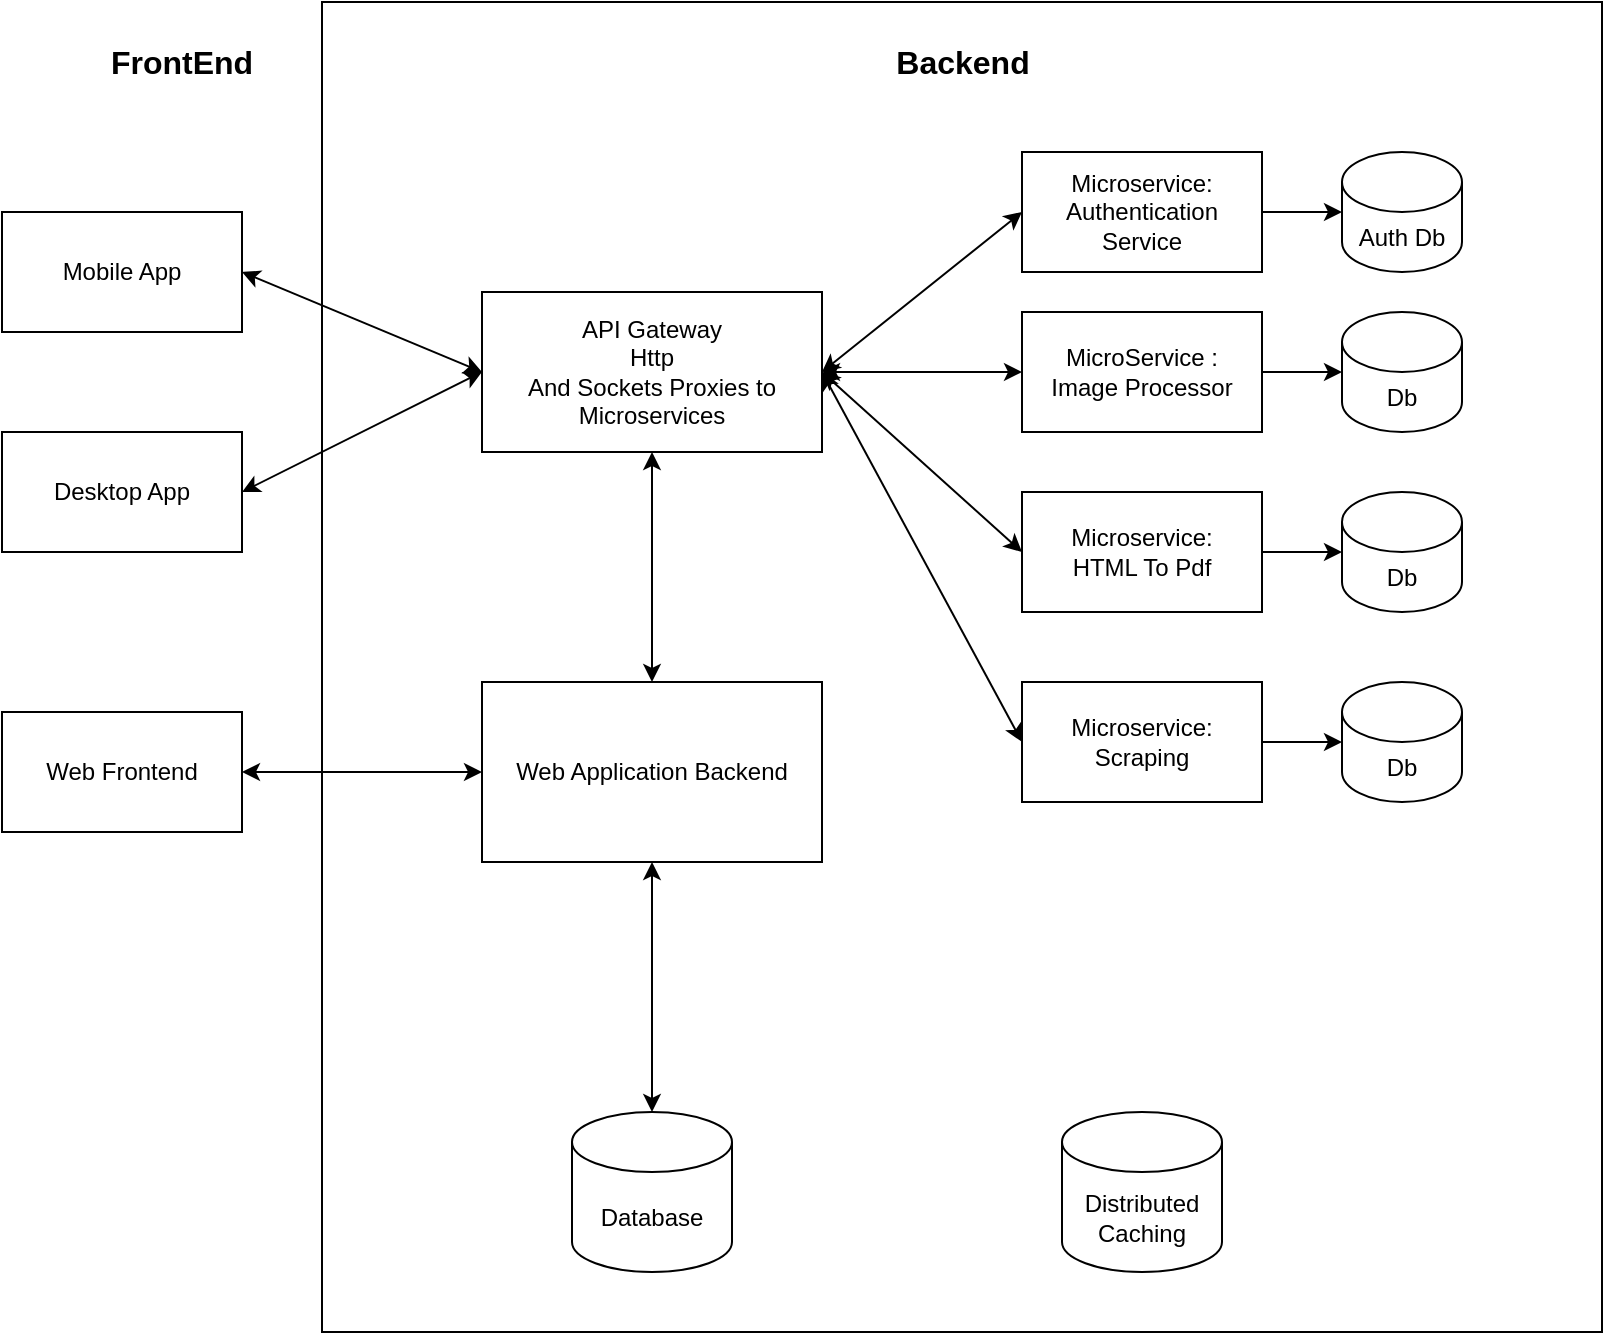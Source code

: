 <mxfile version="14.5.1" type="device" pages="6"><diagram id="NdJRaj0zo4JWZ4pvDmm0" name="Microservices Architecture"><mxGraphModel dx="1086" dy="966" grid="1" gridSize="10" guides="1" tooltips="1" connect="1" arrows="1" fold="1" page="1" pageScale="1" pageWidth="850" pageHeight="1100" math="0" shadow="0"><root><mxCell id="0"/><mxCell id="1" parent="0"/><mxCell id="yujfiNyRkeDhSNyHfZit-5" value="" style="rounded=0;whiteSpace=wrap;html=1;fillColor=none;" parent="1" vertex="1"><mxGeometry x="180" y="35" width="640" height="665" as="geometry"/></mxCell><mxCell id="yujfiNyRkeDhSNyHfZit-1" value="API Gateway&lt;br&gt;Http&lt;br&gt;And Sockets Proxies to Microservices" style="rounded=0;whiteSpace=wrap;html=1;fillColor=none;" parent="1" vertex="1"><mxGeometry x="260" y="180" width="170" height="80" as="geometry"/></mxCell><mxCell id="yujfiNyRkeDhSNyHfZit-2" value="MicroService : &lt;br&gt;Image Processor" style="rounded=0;whiteSpace=wrap;html=1;fillColor=none;" parent="1" vertex="1"><mxGeometry x="530" y="190" width="120" height="60" as="geometry"/></mxCell><mxCell id="yujfiNyRkeDhSNyHfZit-3" value="Microservice:&lt;br&gt;HTML To Pdf" style="rounded=0;whiteSpace=wrap;html=1;fillColor=none;" parent="1" vertex="1"><mxGeometry x="530" y="280" width="120" height="60" as="geometry"/></mxCell><mxCell id="yujfiNyRkeDhSNyHfZit-4" value="Microservice:&lt;br&gt;Scraping" style="rounded=0;whiteSpace=wrap;html=1;fillColor=none;" parent="1" vertex="1"><mxGeometry x="530" y="375" width="120" height="60" as="geometry"/></mxCell><mxCell id="yujfiNyRkeDhSNyHfZit-6" value="" style="endArrow=classic;startArrow=classic;html=1;entryX=0;entryY=0.5;entryDx=0;entryDy=0;exitX=1;exitY=0.5;exitDx=0;exitDy=0;" parent="1" source="yujfiNyRkeDhSNyHfZit-7" target="yujfiNyRkeDhSNyHfZit-1" edge="1"><mxGeometry width="50" height="50" relative="1" as="geometry"><mxPoint x="150" y="440" as="sourcePoint"/><mxPoint x="300" y="540" as="targetPoint"/></mxGeometry></mxCell><mxCell id="yujfiNyRkeDhSNyHfZit-7" value="Mobile App" style="rounded=0;whiteSpace=wrap;html=1;fillColor=none;" parent="1" vertex="1"><mxGeometry x="20" y="140" width="120" height="60" as="geometry"/></mxCell><mxCell id="yujfiNyRkeDhSNyHfZit-8" value="Web Frontend" style="rounded=0;whiteSpace=wrap;html=1;fillColor=none;" parent="1" vertex="1"><mxGeometry x="20" y="390" width="120" height="60" as="geometry"/></mxCell><mxCell id="yujfiNyRkeDhSNyHfZit-9" value="Desktop App" style="rounded=0;whiteSpace=wrap;html=1;fillColor=none;" parent="1" vertex="1"><mxGeometry x="20" y="250" width="120" height="60" as="geometry"/></mxCell><mxCell id="yujfiNyRkeDhSNyHfZit-11" value="" style="endArrow=classic;startArrow=classic;html=1;entryX=0;entryY=0.5;entryDx=0;entryDy=0;exitX=1;exitY=0.5;exitDx=0;exitDy=0;" parent="1" source="yujfiNyRkeDhSNyHfZit-9" target="yujfiNyRkeDhSNyHfZit-1" edge="1"><mxGeometry width="50" height="50" relative="1" as="geometry"><mxPoint x="210" y="440" as="sourcePoint"/><mxPoint x="430" y="400" as="targetPoint"/></mxGeometry></mxCell><mxCell id="yujfiNyRkeDhSNyHfZit-12" value="" style="endArrow=classic;startArrow=classic;html=1;entryX=0;entryY=0.5;entryDx=0;entryDy=0;exitX=1;exitY=0.5;exitDx=0;exitDy=0;" parent="1" source="yujfiNyRkeDhSNyHfZit-1" target="yujfiNyRkeDhSNyHfZit-2" edge="1"><mxGeometry width="50" height="50" relative="1" as="geometry"><mxPoint x="350" y="280" as="sourcePoint"/><mxPoint x="560" y="190" as="targetPoint"/></mxGeometry></mxCell><mxCell id="yujfiNyRkeDhSNyHfZit-13" value="" style="endArrow=classic;startArrow=classic;html=1;entryX=0;entryY=0.5;entryDx=0;entryDy=0;exitX=1;exitY=0.5;exitDx=0;exitDy=0;" parent="1" source="yujfiNyRkeDhSNyHfZit-1" target="yujfiNyRkeDhSNyHfZit-3" edge="1"><mxGeometry width="50" height="50" relative="1" as="geometry"><mxPoint x="482.5" y="450" as="sourcePoint"/><mxPoint x="567.5" y="360" as="targetPoint"/></mxGeometry></mxCell><mxCell id="yujfiNyRkeDhSNyHfZit-14" value="" style="endArrow=classic;startArrow=classic;html=1;entryX=0;entryY=0.5;entryDx=0;entryDy=0;exitX=1;exitY=0.5;exitDx=0;exitDy=0;" parent="1" source="yujfiNyRkeDhSNyHfZit-1" target="yujfiNyRkeDhSNyHfZit-4" edge="1"><mxGeometry width="50" height="50" relative="1" as="geometry"><mxPoint x="482.5" y="420" as="sourcePoint"/><mxPoint x="567.5" y="420" as="targetPoint"/></mxGeometry></mxCell><mxCell id="yujfiNyRkeDhSNyHfZit-15" value="Web Application Backend" style="rounded=0;whiteSpace=wrap;html=1;fillColor=none;" parent="1" vertex="1"><mxGeometry x="260" y="375" width="170" height="90" as="geometry"/></mxCell><mxCell id="yujfiNyRkeDhSNyHfZit-16" value="" style="endArrow=classic;startArrow=classic;html=1;entryX=0;entryY=0.5;entryDx=0;entryDy=0;exitX=1;exitY=0.5;exitDx=0;exitDy=0;" parent="1" source="yujfiNyRkeDhSNyHfZit-8" target="yujfiNyRkeDhSNyHfZit-15" edge="1"><mxGeometry width="50" height="50" relative="1" as="geometry"><mxPoint x="180" y="350" as="sourcePoint"/><mxPoint x="390" y="350" as="targetPoint"/></mxGeometry></mxCell><mxCell id="yujfiNyRkeDhSNyHfZit-17" value="" style="endArrow=classic;startArrow=classic;html=1;entryX=0.5;entryY=0;entryDx=0;entryDy=0;exitX=0.5;exitY=1;exitDx=0;exitDy=0;" parent="1" source="yujfiNyRkeDhSNyHfZit-1" target="yujfiNyRkeDhSNyHfZit-15" edge="1"><mxGeometry width="50" height="50" relative="1" as="geometry"><mxPoint x="375" y="580" as="sourcePoint"/><mxPoint x="585" y="630" as="targetPoint"/></mxGeometry></mxCell><mxCell id="yujfiNyRkeDhSNyHfZit-18" value="Microservice:&lt;br&gt;Authentication Service" style="rounded=0;whiteSpace=wrap;html=1;fillColor=none;" parent="1" vertex="1"><mxGeometry x="530" y="110" width="120" height="60" as="geometry"/></mxCell><mxCell id="yujfiNyRkeDhSNyHfZit-21" value="Distributed Caching" style="shape=cylinder3;whiteSpace=wrap;html=1;boundedLbl=1;backgroundOutline=1;size=15;fillColor=none;" parent="1" vertex="1"><mxGeometry x="550" y="590" width="80" height="80" as="geometry"/></mxCell><mxCell id="yujfiNyRkeDhSNyHfZit-22" value="Database" style="shape=cylinder3;whiteSpace=wrap;html=1;boundedLbl=1;backgroundOutline=1;size=15;fillColor=none;" parent="1" vertex="1"><mxGeometry x="305" y="590" width="80" height="80" as="geometry"/></mxCell><mxCell id="yujfiNyRkeDhSNyHfZit-25" value="" style="endArrow=classic;startArrow=classic;html=1;entryX=0.5;entryY=1;entryDx=0;entryDy=0;exitX=0.5;exitY=0;exitDx=0;exitDy=0;exitPerimeter=0;" parent="1" source="yujfiNyRkeDhSNyHfZit-22" target="yujfiNyRkeDhSNyHfZit-15" edge="1"><mxGeometry width="50" height="50" relative="1" as="geometry"><mxPoint x="490" y="610" as="sourcePoint"/><mxPoint x="415" y="530" as="targetPoint"/></mxGeometry></mxCell><mxCell id="yujfiNyRkeDhSNyHfZit-27" value="Backend" style="text;html=1;strokeColor=none;fillColor=none;align=center;verticalAlign=middle;whiteSpace=wrap;rounded=0;fontSize=16;fontStyle=1" parent="1" vertex="1"><mxGeometry x="347.5" y="55" width="305" height="20" as="geometry"/></mxCell><mxCell id="k4OiLL0vh5p1WX_7XWWM-5" value="FrontEnd" style="text;html=1;strokeColor=none;fillColor=none;align=center;verticalAlign=middle;whiteSpace=wrap;rounded=0;fontSize=16;fontStyle=1" parent="1" vertex="1"><mxGeometry x="30" y="35" width="160" height="60" as="geometry"/></mxCell><mxCell id="sXvmTB1myU66CKeqNRKV-1" value="" style="endArrow=classic;startArrow=classic;html=1;entryX=0;entryY=0.5;entryDx=0;entryDy=0;exitX=1;exitY=0.5;exitDx=0;exitDy=0;" parent="1" source="yujfiNyRkeDhSNyHfZit-1" target="yujfiNyRkeDhSNyHfZit-18" edge="1"><mxGeometry width="50" height="50" relative="1" as="geometry"><mxPoint x="440" y="290" as="sourcePoint"/><mxPoint x="540" y="230" as="targetPoint"/></mxGeometry></mxCell><mxCell id="sXvmTB1myU66CKeqNRKV-2" value="Auth Db" style="shape=cylinder3;whiteSpace=wrap;html=1;boundedLbl=1;backgroundOutline=1;size=15;fillColor=none;" parent="1" vertex="1"><mxGeometry x="690" y="110" width="60" height="60" as="geometry"/></mxCell><mxCell id="sXvmTB1myU66CKeqNRKV-4" value="Db" style="shape=cylinder3;whiteSpace=wrap;html=1;boundedLbl=1;backgroundOutline=1;size=15;fillColor=none;" parent="1" vertex="1"><mxGeometry x="690" y="190" width="60" height="60" as="geometry"/></mxCell><mxCell id="sXvmTB1myU66CKeqNRKV-5" value="Db" style="shape=cylinder3;whiteSpace=wrap;html=1;boundedLbl=1;backgroundOutline=1;size=15;fillColor=none;" parent="1" vertex="1"><mxGeometry x="690" y="280" width="60" height="60" as="geometry"/></mxCell><mxCell id="sXvmTB1myU66CKeqNRKV-6" value="Db" style="shape=cylinder3;whiteSpace=wrap;html=1;boundedLbl=1;backgroundOutline=1;size=15;fillColor=none;" parent="1" vertex="1"><mxGeometry x="690" y="375" width="60" height="60" as="geometry"/></mxCell><mxCell id="sXvmTB1myU66CKeqNRKV-7" value="" style="endArrow=classic;html=1;exitX=1;exitY=0.5;exitDx=0;exitDy=0;entryX=0;entryY=0.5;entryDx=0;entryDy=0;entryPerimeter=0;" parent="1" source="yujfiNyRkeDhSNyHfZit-4" target="sXvmTB1myU66CKeqNRKV-6" edge="1"><mxGeometry width="50" height="50" relative="1" as="geometry"><mxPoint x="690" y="530" as="sourcePoint"/><mxPoint x="740" y="480" as="targetPoint"/></mxGeometry></mxCell><mxCell id="sXvmTB1myU66CKeqNRKV-8" value="" style="endArrow=classic;html=1;exitX=1;exitY=0.5;exitDx=0;exitDy=0;entryX=0;entryY=0.5;entryDx=0;entryDy=0;entryPerimeter=0;" parent="1" source="yujfiNyRkeDhSNyHfZit-3" target="sXvmTB1myU66CKeqNRKV-5" edge="1"><mxGeometry width="50" height="50" relative="1" as="geometry"><mxPoint x="660" y="310" as="sourcePoint"/><mxPoint x="700" y="310" as="targetPoint"/></mxGeometry></mxCell><mxCell id="sXvmTB1myU66CKeqNRKV-10" value="" style="endArrow=classic;html=1;exitX=1;exitY=0.5;exitDx=0;exitDy=0;entryX=0;entryY=0.5;entryDx=0;entryDy=0;entryPerimeter=0;" parent="1" source="yujfiNyRkeDhSNyHfZit-2" target="sXvmTB1myU66CKeqNRKV-4" edge="1"><mxGeometry width="50" height="50" relative="1" as="geometry"><mxPoint x="660" y="320" as="sourcePoint"/><mxPoint x="700" y="320" as="targetPoint"/></mxGeometry></mxCell><mxCell id="sXvmTB1myU66CKeqNRKV-11" value="" style="endArrow=classic;html=1;exitX=1;exitY=0.5;exitDx=0;exitDy=0;entryX=0;entryY=0.5;entryDx=0;entryDy=0;entryPerimeter=0;" parent="1" source="yujfiNyRkeDhSNyHfZit-18" target="sXvmTB1myU66CKeqNRKV-2" edge="1"><mxGeometry width="50" height="50" relative="1" as="geometry"><mxPoint x="660" y="230" as="sourcePoint"/><mxPoint x="700" y="230" as="targetPoint"/></mxGeometry></mxCell></root></mxGraphModel></diagram><diagram name="Multiple Microservice Gateways" id="t-0S1TJXAZcyl1u8woo8"><mxGraphModel dx="1086" dy="966" grid="1" gridSize="10" guides="1" tooltips="1" connect="1" arrows="1" fold="1" page="1" pageScale="1" pageWidth="850" pageHeight="1100" background="none" math="0" shadow="0"><root><mxCell id="CcUTP-Y0O1RKR-mzOfkY-0"/><mxCell id="CcUTP-Y0O1RKR-mzOfkY-1" parent="CcUTP-Y0O1RKR-mzOfkY-0"/><mxCell id="CcUTP-Y0O1RKR-mzOfkY-8" value="Mobile App" style="whiteSpace=wrap;html=1;fillColor=none;" parent="CcUTP-Y0O1RKR-mzOfkY-1" vertex="1"><mxGeometry x="30" y="300" width="120" height="60" as="geometry"/></mxCell><mxCell id="CcUTP-Y0O1RKR-mzOfkY-9" value="Web Frontend" style="whiteSpace=wrap;html=1;fillColor=none;" parent="CcUTP-Y0O1RKR-mzOfkY-1" vertex="1"><mxGeometry x="30" y="400" width="120" height="60" as="geometry"/></mxCell><mxCell id="CcUTP-Y0O1RKR-mzOfkY-10" value="Desktop App" style="whiteSpace=wrap;html=1;fillColor=none;" parent="CcUTP-Y0O1RKR-mzOfkY-1" vertex="1"><mxGeometry x="30" y="210" width="120" height="60" as="geometry"/></mxCell><mxCell id="CcUTP-Y0O1RKR-mzOfkY-16" value="" style="endArrow=classic;startArrow=classic;html=1;entryX=0;entryY=0.5;entryDx=0;entryDy=0;exitX=1;exitY=0.5;exitDx=0;exitDy=0;" parent="CcUTP-Y0O1RKR-mzOfkY-1" source="CcUTP-Y0O1RKR-mzOfkY-9" target="CcUTP-Y0O1RKR-mzOfkY-59" edge="1"><mxGeometry width="50" height="50" relative="1" as="geometry"><mxPoint x="180" y="350" as="sourcePoint"/><mxPoint x="260" y="430" as="targetPoint"/></mxGeometry></mxCell><mxCell id="CcUTP-Y0O1RKR-mzOfkY-19" value="Distributed Caching" style="shape=cylinder3;whiteSpace=wrap;html=1;boundedLbl=1;backgroundOutline=1;size=15;fillColor=none;" parent="CcUTP-Y0O1RKR-mzOfkY-1" vertex="1"><mxGeometry x="1430" y="370" width="80" height="80" as="geometry"/></mxCell><mxCell id="CcUTP-Y0O1RKR-mzOfkY-20" value="Database" style="shape=cylinder3;whiteSpace=wrap;html=1;boundedLbl=1;backgroundOutline=1;size=15;fillColor=none;" parent="CcUTP-Y0O1RKR-mzOfkY-1" vertex="1"><mxGeometry x="275" y="580" width="80" height="80" as="geometry"/></mxCell><mxCell id="CcUTP-Y0O1RKR-mzOfkY-21" value="" style="endArrow=classic;startArrow=classic;html=1;entryX=0.5;entryY=1;entryDx=0;entryDy=0;exitX=0.5;exitY=0;exitDx=0;exitDy=0;exitPerimeter=0;" parent="CcUTP-Y0O1RKR-mzOfkY-1" source="CcUTP-Y0O1RKR-mzOfkY-20" target="CcUTP-Y0O1RKR-mzOfkY-59" edge="1"><mxGeometry width="50" height="50" relative="1" as="geometry"><mxPoint x="490" y="610" as="sourcePoint"/><mxPoint x="345" y="475" as="targetPoint"/></mxGeometry></mxCell><mxCell id="CcUTP-Y0O1RKR-mzOfkY-22" value="Backend" style="text;html=1;strokeColor=none;fillColor=none;align=center;verticalAlign=middle;whiteSpace=wrap;fontSize=16;fontStyle=1;" parent="CcUTP-Y0O1RKR-mzOfkY-1" vertex="1"><mxGeometry x="690" y="50" width="305" height="20" as="geometry"/></mxCell><mxCell id="CcUTP-Y0O1RKR-mzOfkY-25" value="FrontEnd" style="text;html=1;strokeColor=none;fillColor=none;align=center;verticalAlign=middle;whiteSpace=wrap;fontSize=16;fontStyle=1;" parent="CcUTP-Y0O1RKR-mzOfkY-1" vertex="1"><mxGeometry x="30" y="35" width="160" height="60" as="geometry"/></mxCell><mxCell id="CcUTP-Y0O1RKR-mzOfkY-35" value="Routing Gateway" style="whiteSpace=wrap;html=1;fillColor=none;" parent="CcUTP-Y0O1RKR-mzOfkY-1" vertex="1"><mxGeometry x="470" y="390" width="170" height="80" as="geometry"/></mxCell><mxCell id="CcUTP-Y0O1RKR-mzOfkY-53" value="" style="endArrow=classic;startArrow=classic;html=1;exitX=0.5;exitY=0;exitDx=0;exitDy=0;entryX=0;entryY=0.5;entryDx=0;entryDy=0;" parent="CcUTP-Y0O1RKR-mzOfkY-1" source="CcUTP-Y0O1RKR-mzOfkY-35" target="CcUTP-Y0O1RKR-mzOfkY-79" edge="1"><mxGeometry width="50" height="50" relative="1" as="geometry"><mxPoint x="730" y="430" as="sourcePoint"/><mxPoint x="810" y="212.5" as="targetPoint"/><Array as="points"><mxPoint x="555" y="278"/></Array></mxGeometry></mxCell><mxCell id="CcUTP-Y0O1RKR-mzOfkY-54" value="" style="endArrow=classic;startArrow=classic;html=1;exitX=0.5;exitY=1;exitDx=0;exitDy=0;entryX=0;entryY=0.5;entryDx=0;entryDy=0;" parent="CcUTP-Y0O1RKR-mzOfkY-1" source="CcUTP-Y0O1RKR-mzOfkY-35" target="CcUTP-Y0O1RKR-mzOfkY-63" edge="1"><mxGeometry width="50" height="50" relative="1" as="geometry"><mxPoint x="690" y="405" as="sourcePoint"/><mxPoint x="830" y="640" as="targetPoint"/><Array as="points"><mxPoint x="555" y="565"/></Array></mxGeometry></mxCell><mxCell id="CcUTP-Y0O1RKR-mzOfkY-55" value="" style="endArrow=classic;startArrow=classic;html=1;exitX=1;exitY=0.5;exitDx=0;exitDy=0;entryX=0;entryY=0.5;entryDx=0;entryDy=0;" parent="CcUTP-Y0O1RKR-mzOfkY-1" source="CcUTP-Y0O1RKR-mzOfkY-59" target="CcUTP-Y0O1RKR-mzOfkY-35" edge="1"><mxGeometry width="50" height="50" relative="1" as="geometry"><mxPoint x="430" y="430" as="sourcePoint"/><mxPoint x="380" y="250" as="targetPoint"/></mxGeometry></mxCell><mxCell id="CcUTP-Y0O1RKR-mzOfkY-58" value="Message Bus" style="whiteSpace=wrap;html=1;glass=0;fillColor=none;" parent="CcUTP-Y0O1RKR-mzOfkY-1" vertex="1"><mxGeometry x="1290" y="390" width="120" height="60" as="geometry"/></mxCell><mxCell id="CcUTP-Y0O1RKR-mzOfkY-59" value="Application Backend" style="whiteSpace=wrap;html=1;fillColor=none;" parent="CcUTP-Y0O1RKR-mzOfkY-1" vertex="1"><mxGeometry x="230" y="390" width="170" height="80" as="geometry"/></mxCell><mxCell id="CcUTP-Y0O1RKR-mzOfkY-76" value="" style="group;" parent="CcUTP-Y0O1RKR-mzOfkY-1" vertex="1" connectable="0"><mxGeometry x="750" y="430" width="510" height="275" as="geometry"/></mxCell><mxCell id="CcUTP-Y0O1RKR-mzOfkY-62" value="x" style="whiteSpace=wrap;html=1;fillColor=none;" parent="CcUTP-Y0O1RKR-mzOfkY-76" vertex="1"><mxGeometry width="510" height="275" as="geometry"/></mxCell><mxCell id="CcUTP-Y0O1RKR-mzOfkY-63" value="API Gateway&lt;br&gt;Http&lt;br&gt;And Sockets Proxies to Microservices" style="whiteSpace=wrap;html=1;" parent="CcUTP-Y0O1RKR-mzOfkY-76" vertex="1"><mxGeometry x="-30" y="95" width="170" height="80" as="geometry"/></mxCell><mxCell id="CcUTP-Y0O1RKR-mzOfkY-64" value="MicroService : &lt;br&gt;Image Processor" style="whiteSpace=wrap;html=1;fillColor=none;" parent="CcUTP-Y0O1RKR-mzOfkY-76" vertex="1"><mxGeometry x="260" y="105" width="120" height="60" as="geometry"/></mxCell><mxCell id="CcUTP-Y0O1RKR-mzOfkY-65" value="Microservice:&lt;br&gt;Document Conversion" style="whiteSpace=wrap;html=1;fillColor=none;" parent="CcUTP-Y0O1RKR-mzOfkY-76" vertex="1"><mxGeometry x="260" y="185" width="120" height="60" as="geometry"/></mxCell><mxCell id="CcUTP-Y0O1RKR-mzOfkY-66" value="" style="endArrow=classic;startArrow=classic;html=1;entryX=0;entryY=0.5;entryDx=0;entryDy=0;exitX=1;exitY=0.5;exitDx=0;exitDy=0;" parent="CcUTP-Y0O1RKR-mzOfkY-76" source="CcUTP-Y0O1RKR-mzOfkY-63" target="CcUTP-Y0O1RKR-mzOfkY-64" edge="1"><mxGeometry width="50" height="50" relative="1" as="geometry"><mxPoint x="-460" y="205" as="sourcePoint"/><mxPoint x="-250" y="115" as="targetPoint"/></mxGeometry></mxCell><mxCell id="CcUTP-Y0O1RKR-mzOfkY-67" value="" style="endArrow=classic;startArrow=classic;html=1;entryX=0;entryY=0.5;entryDx=0;entryDy=0;exitX=1;exitY=0.5;exitDx=0;exitDy=0;" parent="CcUTP-Y0O1RKR-mzOfkY-76" source="CcUTP-Y0O1RKR-mzOfkY-63" target="CcUTP-Y0O1RKR-mzOfkY-65" edge="1"><mxGeometry width="50" height="50" relative="1" as="geometry"><mxPoint x="-327.5" y="375" as="sourcePoint"/><mxPoint x="-242.5" y="285" as="targetPoint"/></mxGeometry></mxCell><mxCell id="CcUTP-Y0O1RKR-mzOfkY-68" value="Microservice:&lt;br&gt;Video processor" style="whiteSpace=wrap;html=1;fillColor=none;" parent="CcUTP-Y0O1RKR-mzOfkY-76" vertex="1"><mxGeometry x="260" y="25" width="120" height="60" as="geometry"/></mxCell><mxCell id="CcUTP-Y0O1RKR-mzOfkY-69" value="" style="endArrow=classic;startArrow=classic;html=1;entryX=0;entryY=0.5;entryDx=0;entryDy=0;exitX=1;exitY=0.5;exitDx=0;exitDy=0;" parent="CcUTP-Y0O1RKR-mzOfkY-76" source="CcUTP-Y0O1RKR-mzOfkY-63" target="CcUTP-Y0O1RKR-mzOfkY-68" edge="1"><mxGeometry width="50" height="50" relative="1" as="geometry"><mxPoint x="-370" y="215" as="sourcePoint"/><mxPoint x="-270" y="155" as="targetPoint"/></mxGeometry></mxCell><mxCell id="CcUTP-Y0O1RKR-mzOfkY-70" value="Db" style="shape=cylinder3;whiteSpace=wrap;html=1;boundedLbl=1;backgroundOutline=1;size=15;fillColor=none;" parent="CcUTP-Y0O1RKR-mzOfkY-76" vertex="1"><mxGeometry x="410" y="25" width="60" height="60" as="geometry"/></mxCell><mxCell id="CcUTP-Y0O1RKR-mzOfkY-71" value="Db" style="shape=cylinder3;whiteSpace=wrap;html=1;boundedLbl=1;backgroundOutline=1;size=15;fillColor=none;" parent="CcUTP-Y0O1RKR-mzOfkY-76" vertex="1"><mxGeometry x="410" y="105" width="60" height="60" as="geometry"/></mxCell><mxCell id="CcUTP-Y0O1RKR-mzOfkY-72" value="Db" style="shape=cylinder3;whiteSpace=wrap;html=1;boundedLbl=1;backgroundOutline=1;size=15;fillColor=none;" parent="CcUTP-Y0O1RKR-mzOfkY-76" vertex="1"><mxGeometry x="410" y="185" width="60" height="60" as="geometry"/></mxCell><mxCell id="CcUTP-Y0O1RKR-mzOfkY-73" value="" style="endArrow=classic;html=1;exitX=1;exitY=0.5;exitDx=0;exitDy=0;entryX=0;entryY=0.5;entryDx=0;entryDy=0;entryPerimeter=0;" parent="CcUTP-Y0O1RKR-mzOfkY-76" source="CcUTP-Y0O1RKR-mzOfkY-65" target="CcUTP-Y0O1RKR-mzOfkY-72" edge="1"><mxGeometry width="50" height="50" relative="1" as="geometry"><mxPoint x="410" y="225" as="sourcePoint"/><mxPoint x="450" y="225" as="targetPoint"/></mxGeometry></mxCell><mxCell id="CcUTP-Y0O1RKR-mzOfkY-74" value="" style="endArrow=classic;html=1;exitX=1;exitY=0.5;exitDx=0;exitDy=0;entryX=0;entryY=0.5;entryDx=0;entryDy=0;entryPerimeter=0;" parent="CcUTP-Y0O1RKR-mzOfkY-76" source="CcUTP-Y0O1RKR-mzOfkY-64" target="CcUTP-Y0O1RKR-mzOfkY-71" edge="1"><mxGeometry width="50" height="50" relative="1" as="geometry"><mxPoint x="410" y="235" as="sourcePoint"/><mxPoint x="450" y="235" as="targetPoint"/></mxGeometry></mxCell><mxCell id="CcUTP-Y0O1RKR-mzOfkY-75" value="" style="endArrow=classic;html=1;exitX=1;exitY=0.5;exitDx=0;exitDy=0;entryX=0;entryY=0.5;entryDx=0;entryDy=0;entryPerimeter=0;" parent="CcUTP-Y0O1RKR-mzOfkY-76" source="CcUTP-Y0O1RKR-mzOfkY-68" target="CcUTP-Y0O1RKR-mzOfkY-70" edge="1"><mxGeometry width="50" height="50" relative="1" as="geometry"><mxPoint x="410" y="145" as="sourcePoint"/><mxPoint x="450" y="145" as="targetPoint"/></mxGeometry></mxCell><mxCell id="CcUTP-Y0O1RKR-mzOfkY-77" value="" style="group;" parent="CcUTP-Y0O1RKR-mzOfkY-1" vertex="1" connectable="0"><mxGeometry x="750" y="140" width="510" height="275" as="geometry"/></mxCell><mxCell id="CcUTP-Y0O1RKR-mzOfkY-78" value="x" style="whiteSpace=wrap;html=1;fillColor=none;" parent="CcUTP-Y0O1RKR-mzOfkY-77" vertex="1"><mxGeometry width="510" height="275" as="geometry"/></mxCell><mxCell id="CcUTP-Y0O1RKR-mzOfkY-79" value="API Gateway&lt;br&gt;Http&lt;br&gt;And Sockets Proxies to Microservices" style="whiteSpace=wrap;html=1;" parent="CcUTP-Y0O1RKR-mzOfkY-77" vertex="1"><mxGeometry x="-30" y="97.5" width="170" height="80" as="geometry"/></mxCell><mxCell id="CcUTP-Y0O1RKR-mzOfkY-80" value="MicroService : &lt;br&gt;Account Services" style="whiteSpace=wrap;html=1;fillColor=none;" parent="CcUTP-Y0O1RKR-mzOfkY-77" vertex="1"><mxGeometry x="260" y="105" width="120" height="60" as="geometry"/></mxCell><mxCell id="CcUTP-Y0O1RKR-mzOfkY-81" value="Microservice:&lt;br&gt;Directory Service" style="whiteSpace=wrap;html=1;fillColor=none;" parent="CcUTP-Y0O1RKR-mzOfkY-77" vertex="1"><mxGeometry x="260" y="185" width="120" height="60" as="geometry"/></mxCell><mxCell id="CcUTP-Y0O1RKR-mzOfkY-82" value="" style="endArrow=classic;startArrow=classic;html=1;entryX=0;entryY=0.5;entryDx=0;entryDy=0;exitX=1;exitY=0.5;exitDx=0;exitDy=0;" parent="CcUTP-Y0O1RKR-mzOfkY-77" source="CcUTP-Y0O1RKR-mzOfkY-79" target="CcUTP-Y0O1RKR-mzOfkY-80" edge="1"><mxGeometry width="50" height="50" relative="1" as="geometry"><mxPoint x="-460" y="205" as="sourcePoint"/><mxPoint x="-250" y="115" as="targetPoint"/></mxGeometry></mxCell><mxCell id="CcUTP-Y0O1RKR-mzOfkY-83" value="" style="endArrow=classic;startArrow=classic;html=1;entryX=0;entryY=0.5;entryDx=0;entryDy=0;exitX=1;exitY=0.5;exitDx=0;exitDy=0;" parent="CcUTP-Y0O1RKR-mzOfkY-77" source="CcUTP-Y0O1RKR-mzOfkY-79" target="CcUTP-Y0O1RKR-mzOfkY-81" edge="1"><mxGeometry width="50" height="50" relative="1" as="geometry"><mxPoint x="-327.5" y="375" as="sourcePoint"/><mxPoint x="-242.5" y="285" as="targetPoint"/></mxGeometry></mxCell><mxCell id="CcUTP-Y0O1RKR-mzOfkY-84" value="Microservice:&lt;br&gt;Authentication Service" style="whiteSpace=wrap;html=1;" parent="CcUTP-Y0O1RKR-mzOfkY-77" vertex="1"><mxGeometry x="260" y="25" width="120" height="60" as="geometry"/></mxCell><mxCell id="CcUTP-Y0O1RKR-mzOfkY-85" value="" style="endArrow=classic;startArrow=classic;html=1;entryX=0;entryY=0.5;entryDx=0;entryDy=0;exitX=1;exitY=0.5;exitDx=0;exitDy=0;" parent="CcUTP-Y0O1RKR-mzOfkY-77" source="CcUTP-Y0O1RKR-mzOfkY-79" target="CcUTP-Y0O1RKR-mzOfkY-84" edge="1"><mxGeometry width="50" height="50" relative="1" as="geometry"><mxPoint x="-370" y="215" as="sourcePoint"/><mxPoint x="-270" y="155" as="targetPoint"/></mxGeometry></mxCell><mxCell id="CcUTP-Y0O1RKR-mzOfkY-86" value="Auth Db" style="shape=cylinder3;whiteSpace=wrap;html=1;boundedLbl=1;backgroundOutline=1;size=15;fillColor=none;" parent="CcUTP-Y0O1RKR-mzOfkY-77" vertex="1"><mxGeometry x="410" y="25" width="60" height="60" as="geometry"/></mxCell><mxCell id="CcUTP-Y0O1RKR-mzOfkY-87" value="Db" style="shape=cylinder3;whiteSpace=wrap;html=1;boundedLbl=1;backgroundOutline=1;size=15;fillColor=none;" parent="CcUTP-Y0O1RKR-mzOfkY-77" vertex="1"><mxGeometry x="410" y="105" width="60" height="60" as="geometry"/></mxCell><mxCell id="CcUTP-Y0O1RKR-mzOfkY-88" value="Db" style="shape=cylinder3;whiteSpace=wrap;html=1;boundedLbl=1;backgroundOutline=1;size=15;fillColor=none;" parent="CcUTP-Y0O1RKR-mzOfkY-77" vertex="1"><mxGeometry x="410" y="185" width="60" height="60" as="geometry"/></mxCell><mxCell id="CcUTP-Y0O1RKR-mzOfkY-89" value="" style="endArrow=classic;html=1;exitX=1;exitY=0.5;exitDx=0;exitDy=0;entryX=0;entryY=0.5;entryDx=0;entryDy=0;entryPerimeter=0;" parent="CcUTP-Y0O1RKR-mzOfkY-77" source="CcUTP-Y0O1RKR-mzOfkY-81" target="CcUTP-Y0O1RKR-mzOfkY-88" edge="1"><mxGeometry width="50" height="50" relative="1" as="geometry"><mxPoint x="410" y="225" as="sourcePoint"/><mxPoint x="450" y="225" as="targetPoint"/></mxGeometry></mxCell><mxCell id="CcUTP-Y0O1RKR-mzOfkY-90" value="" style="endArrow=classic;html=1;exitX=1;exitY=0.5;exitDx=0;exitDy=0;entryX=0;entryY=0.5;entryDx=0;entryDy=0;entryPerimeter=0;" parent="CcUTP-Y0O1RKR-mzOfkY-77" source="CcUTP-Y0O1RKR-mzOfkY-80" target="CcUTP-Y0O1RKR-mzOfkY-87" edge="1"><mxGeometry width="50" height="50" relative="1" as="geometry"><mxPoint x="410" y="235" as="sourcePoint"/><mxPoint x="450" y="235" as="targetPoint"/></mxGeometry></mxCell><mxCell id="CcUTP-Y0O1RKR-mzOfkY-91" value="" style="endArrow=classic;html=1;exitX=1;exitY=0.5;exitDx=0;exitDy=0;entryX=0;entryY=0.5;entryDx=0;entryDy=0;entryPerimeter=0;" parent="CcUTP-Y0O1RKR-mzOfkY-77" source="CcUTP-Y0O1RKR-mzOfkY-84" target="CcUTP-Y0O1RKR-mzOfkY-86" edge="1"><mxGeometry width="50" height="50" relative="1" as="geometry"><mxPoint x="410" y="145" as="sourcePoint"/><mxPoint x="450" y="145" as="targetPoint"/></mxGeometry></mxCell><mxCell id="CcUTP-Y0O1RKR-mzOfkY-93" value="" style="endArrow=classic;html=1;exitX=1;exitY=0.5;exitDx=0;exitDy=0;entryX=0.5;entryY=0;entryDx=0;entryDy=0;entryPerimeter=0;" parent="CcUTP-Y0O1RKR-mzOfkY-1" source="CcUTP-Y0O1RKR-mzOfkY-78" target="CcUTP-Y0O1RKR-mzOfkY-19" edge="1"><mxGeometry width="50" height="50" relative="1" as="geometry"><mxPoint x="1390" y="220" as="sourcePoint"/><mxPoint x="1440" y="170" as="targetPoint"/><Array as="points"><mxPoint x="1470" y="278"/></Array></mxGeometry></mxCell><mxCell id="CcUTP-Y0O1RKR-mzOfkY-97" value="" style="endArrow=classic;html=1;exitX=1.006;exitY=0.476;exitDx=0;exitDy=0;entryX=0.6;entryY=1.038;entryDx=0;entryDy=0;entryPerimeter=0;exitPerimeter=0;" parent="CcUTP-Y0O1RKR-mzOfkY-1" source="CcUTP-Y0O1RKR-mzOfkY-62" target="CcUTP-Y0O1RKR-mzOfkY-19" edge="1"><mxGeometry width="50" height="50" relative="1" as="geometry"><mxPoint x="1300" y="560" as="sourcePoint"/><mxPoint x="1510" y="632.5" as="targetPoint"/><Array as="points"><mxPoint x="1478" y="561"/></Array></mxGeometry></mxCell><mxCell id="CcUTP-Y0O1RKR-mzOfkY-98" value="" style="endArrow=classic;html=1;exitX=1;exitY=0.25;exitDx=0;exitDy=0;entryX=0.5;entryY=1;entryDx=0;entryDy=0;" parent="CcUTP-Y0O1RKR-mzOfkY-1" source="CcUTP-Y0O1RKR-mzOfkY-62" target="CcUTP-Y0O1RKR-mzOfkY-58" edge="1"><mxGeometry width="50" height="50" relative="1" as="geometry"><mxPoint x="1273.06" y="570.9" as="sourcePoint"/><mxPoint x="1488" y="463.04" as="targetPoint"/><Array as="points"><mxPoint x="1350" y="499"/></Array></mxGeometry></mxCell><mxCell id="CcUTP-Y0O1RKR-mzOfkY-100" value="" style="endArrow=classic;html=1;exitX=1;exitY=0.75;exitDx=0;exitDy=0;entryX=0.5;entryY=0;entryDx=0;entryDy=0;" parent="CcUTP-Y0O1RKR-mzOfkY-1" source="CcUTP-Y0O1RKR-mzOfkY-78" target="CcUTP-Y0O1RKR-mzOfkY-58" edge="1"><mxGeometry width="50" height="50" relative="1" as="geometry"><mxPoint x="1310" y="360" as="sourcePoint"/><mxPoint x="1360" y="310" as="targetPoint"/><Array as="points"><mxPoint x="1350" y="346"/></Array></mxGeometry></mxCell></root></mxGraphModel></diagram><diagram id="mJg0DDXqoHRGH63O4ZcN" name="Deployment Environments"><mxGraphModel dx="1086" dy="966" grid="1" gridSize="10" guides="1" tooltips="1" connect="1" arrows="1" fold="1" page="1" pageScale="1" pageWidth="850" pageHeight="1100" background="none" math="0" shadow="0"><root><mxCell id="Jt8iM6h-HqjpLCkgeAqR-0"/><mxCell id="Jt8iM6h-HqjpLCkgeAqR-1" parent="Jt8iM6h-HqjpLCkgeAqR-0"/><mxCell id="eNQ1VmbPeDNEBmmX8JfN-0" value="" style="rounded=0;whiteSpace=wrap;html=1;glass=0;" parent="Jt8iM6h-HqjpLCkgeAqR-1" vertex="1"><mxGeometry x="10" y="60" width="830" height="1010" as="geometry"/></mxCell><mxCell id="Jt8iM6h-HqjpLCkgeAqR-83" value="" style="rounded=0;whiteSpace=wrap;html=1;glass=0;" parent="Jt8iM6h-HqjpLCkgeAqR-1" vertex="1"><mxGeometry x="10" y="1140" width="830" height="820" as="geometry"/></mxCell><mxCell id="Jt8iM6h-HqjpLCkgeAqR-15" value="&lt;font style=&quot;font-size: 20px&quot;&gt;Deployment Stage Examples&lt;/font&gt;" style="text;html=1;align=center;verticalAlign=middle;whiteSpace=wrap;rounded=0;glass=0;" parent="Jt8iM6h-HqjpLCkgeAqR-1" vertex="1"><mxGeometry x="277" y="10" width="296" height="40" as="geometry"/></mxCell><mxCell id="Jt8iM6h-HqjpLCkgeAqR-28" value="" style="group" parent="Jt8iM6h-HqjpLCkgeAqR-1" vertex="1" connectable="0"><mxGeometry x="30" y="510" width="430" height="250" as="geometry"/></mxCell><mxCell id="Jt8iM6h-HqjpLCkgeAqR-16" value="" style="rounded=0;whiteSpace=wrap;html=1;" parent="Jt8iM6h-HqjpLCkgeAqR-28" vertex="1"><mxGeometry width="430" height="250" as="geometry"/></mxCell><mxCell id="Jt8iM6h-HqjpLCkgeAqR-17" value="Microservice #1" style="rounded=0;whiteSpace=wrap;html=1;" parent="Jt8iM6h-HqjpLCkgeAqR-28" vertex="1"><mxGeometry x="300" y="20" width="120" height="60" as="geometry"/></mxCell><mxCell id="Jt8iM6h-HqjpLCkgeAqR-18" value="Microservice #2" style="rounded=0;whiteSpace=wrap;html=1;" parent="Jt8iM6h-HqjpLCkgeAqR-28" vertex="1"><mxGeometry x="300" y="90" width="120" height="60" as="geometry"/></mxCell><mxCell id="Jt8iM6h-HqjpLCkgeAqR-19" value="Microservice #3" style="rounded=0;whiteSpace=wrap;html=1;" parent="Jt8iM6h-HqjpLCkgeAqR-28" vertex="1"><mxGeometry x="300" y="160" width="120" height="60" as="geometry"/></mxCell><mxCell id="Jt8iM6h-HqjpLCkgeAqR-20" value="Web Application" style="rounded=0;whiteSpace=wrap;html=1;" parent="Jt8iM6h-HqjpLCkgeAqR-28" vertex="1"><mxGeometry x="10" y="90" width="120" height="60" as="geometry"/></mxCell><mxCell id="Jt8iM6h-HqjpLCkgeAqR-21" value="API Gateway" style="rounded=0;whiteSpace=wrap;html=1;" parent="Jt8iM6h-HqjpLCkgeAqR-28" vertex="1"><mxGeometry x="150" y="90" width="120" height="60" as="geometry"/></mxCell><mxCell id="Jt8iM6h-HqjpLCkgeAqR-22" value="" style="endArrow=classic;html=1;exitX=1;exitY=0.5;exitDx=0;exitDy=0;entryX=0;entryY=0.5;entryDx=0;entryDy=0;" parent="Jt8iM6h-HqjpLCkgeAqR-28" source="Jt8iM6h-HqjpLCkgeAqR-20" target="Jt8iM6h-HqjpLCkgeAqR-21" edge="1"><mxGeometry width="50" height="50" relative="1" as="geometry"><mxPoint x="130" y="210" as="sourcePoint"/><mxPoint x="180" y="160" as="targetPoint"/></mxGeometry></mxCell><mxCell id="Jt8iM6h-HqjpLCkgeAqR-23" value="" style="endArrow=classic;html=1;exitX=1;exitY=0.5;exitDx=0;exitDy=0;entryX=0;entryY=0.5;entryDx=0;entryDy=0;" parent="Jt8iM6h-HqjpLCkgeAqR-28" source="Jt8iM6h-HqjpLCkgeAqR-21" target="Jt8iM6h-HqjpLCkgeAqR-17" edge="1"><mxGeometry width="50" height="50" relative="1" as="geometry"><mxPoint x="140" y="130" as="sourcePoint"/><mxPoint x="170" y="130" as="targetPoint"/></mxGeometry></mxCell><mxCell id="Jt8iM6h-HqjpLCkgeAqR-24" value="" style="endArrow=classic;html=1;exitX=1;exitY=0.5;exitDx=0;exitDy=0;entryX=0;entryY=0.5;entryDx=0;entryDy=0;" parent="Jt8iM6h-HqjpLCkgeAqR-28" source="Jt8iM6h-HqjpLCkgeAqR-21" target="Jt8iM6h-HqjpLCkgeAqR-18" edge="1"><mxGeometry width="50" height="50" relative="1" as="geometry"><mxPoint x="250" y="290" as="sourcePoint"/><mxPoint x="300" y="240" as="targetPoint"/></mxGeometry></mxCell><mxCell id="Jt8iM6h-HqjpLCkgeAqR-25" value="" style="endArrow=classic;html=1;exitX=1;exitY=0.5;exitDx=0;exitDy=0;entryX=0;entryY=0.5;entryDx=0;entryDy=0;" parent="Jt8iM6h-HqjpLCkgeAqR-28" source="Jt8iM6h-HqjpLCkgeAqR-21" target="Jt8iM6h-HqjpLCkgeAqR-19" edge="1"><mxGeometry width="50" height="50" relative="1" as="geometry"><mxPoint x="290" y="130" as="sourcePoint"/><mxPoint x="320" y="130" as="targetPoint"/></mxGeometry></mxCell><mxCell id="Jt8iM6h-HqjpLCkgeAqR-26" value="Database Server" style="shape=cylinder3;whiteSpace=wrap;html=1;boundedLbl=1;backgroundOutline=1;size=15;" parent="Jt8iM6h-HqjpLCkgeAqR-28" vertex="1"><mxGeometry x="170" y="160" width="60" height="80" as="geometry"/></mxCell><mxCell id="Jt8iM6h-HqjpLCkgeAqR-27" value="&lt;b&gt;&lt;font style=&quot;font-size: 18px&quot;&gt;TESTING&lt;/font&gt;&lt;/b&gt;" style="text;html=1;strokeColor=none;fillColor=none;align=center;verticalAlign=middle;whiteSpace=wrap;rounded=0;" parent="Jt8iM6h-HqjpLCkgeAqR-28" vertex="1"><mxGeometry x="190" y="30" width="40" height="20" as="geometry"/></mxCell><mxCell id="Jt8iM6h-HqjpLCkgeAqR-29" value="" style="group" parent="Jt8iM6h-HqjpLCkgeAqR-1" vertex="1" connectable="0"><mxGeometry x="40" y="1660" width="430" height="250" as="geometry"/></mxCell><mxCell id="Jt8iM6h-HqjpLCkgeAqR-30" value="" style="rounded=0;whiteSpace=wrap;html=1;" parent="Jt8iM6h-HqjpLCkgeAqR-29" vertex="1"><mxGeometry width="430" height="250" as="geometry"/></mxCell><mxCell id="Jt8iM6h-HqjpLCkgeAqR-31" value="Microservice #1" style="rounded=0;whiteSpace=wrap;html=1;" parent="Jt8iM6h-HqjpLCkgeAqR-29" vertex="1"><mxGeometry x="300" y="20" width="120" height="60" as="geometry"/></mxCell><mxCell id="Jt8iM6h-HqjpLCkgeAqR-32" value="Microservice #2" style="rounded=0;whiteSpace=wrap;html=1;" parent="Jt8iM6h-HqjpLCkgeAqR-29" vertex="1"><mxGeometry x="300" y="90" width="120" height="60" as="geometry"/></mxCell><mxCell id="Jt8iM6h-HqjpLCkgeAqR-33" value="Microservice #3" style="rounded=0;whiteSpace=wrap;html=1;" parent="Jt8iM6h-HqjpLCkgeAqR-29" vertex="1"><mxGeometry x="300" y="160" width="120" height="60" as="geometry"/></mxCell><mxCell id="Jt8iM6h-HqjpLCkgeAqR-34" value="Web Application" style="rounded=0;whiteSpace=wrap;html=1;" parent="Jt8iM6h-HqjpLCkgeAqR-29" vertex="1"><mxGeometry x="10" y="90" width="120" height="60" as="geometry"/></mxCell><mxCell id="Jt8iM6h-HqjpLCkgeAqR-35" value="API Gateway" style="rounded=0;whiteSpace=wrap;html=1;" parent="Jt8iM6h-HqjpLCkgeAqR-29" vertex="1"><mxGeometry x="150" y="90" width="120" height="60" as="geometry"/></mxCell><mxCell id="Jt8iM6h-HqjpLCkgeAqR-36" value="" style="endArrow=classic;html=1;exitX=1;exitY=0.5;exitDx=0;exitDy=0;entryX=0;entryY=0.5;entryDx=0;entryDy=0;" parent="Jt8iM6h-HqjpLCkgeAqR-29" source="Jt8iM6h-HqjpLCkgeAqR-34" target="Jt8iM6h-HqjpLCkgeAqR-35" edge="1"><mxGeometry width="50" height="50" relative="1" as="geometry"><mxPoint x="130" y="210" as="sourcePoint"/><mxPoint x="180" y="160" as="targetPoint"/></mxGeometry></mxCell><mxCell id="Jt8iM6h-HqjpLCkgeAqR-37" value="" style="endArrow=classic;html=1;exitX=1;exitY=0.5;exitDx=0;exitDy=0;entryX=0;entryY=0.5;entryDx=0;entryDy=0;" parent="Jt8iM6h-HqjpLCkgeAqR-29" source="Jt8iM6h-HqjpLCkgeAqR-35" target="Jt8iM6h-HqjpLCkgeAqR-31" edge="1"><mxGeometry width="50" height="50" relative="1" as="geometry"><mxPoint x="140" y="130" as="sourcePoint"/><mxPoint x="170" y="130" as="targetPoint"/></mxGeometry></mxCell><mxCell id="Jt8iM6h-HqjpLCkgeAqR-38" value="" style="endArrow=classic;html=1;exitX=1;exitY=0.5;exitDx=0;exitDy=0;entryX=0;entryY=0.5;entryDx=0;entryDy=0;" parent="Jt8iM6h-HqjpLCkgeAqR-29" source="Jt8iM6h-HqjpLCkgeAqR-35" target="Jt8iM6h-HqjpLCkgeAqR-32" edge="1"><mxGeometry width="50" height="50" relative="1" as="geometry"><mxPoint x="250" y="290" as="sourcePoint"/><mxPoint x="300" y="240" as="targetPoint"/></mxGeometry></mxCell><mxCell id="Jt8iM6h-HqjpLCkgeAqR-39" value="" style="endArrow=classic;html=1;exitX=1;exitY=0.5;exitDx=0;exitDy=0;entryX=0;entryY=0.5;entryDx=0;entryDy=0;" parent="Jt8iM6h-HqjpLCkgeAqR-29" source="Jt8iM6h-HqjpLCkgeAqR-35" target="Jt8iM6h-HqjpLCkgeAqR-33" edge="1"><mxGeometry width="50" height="50" relative="1" as="geometry"><mxPoint x="290" y="130" as="sourcePoint"/><mxPoint x="320" y="130" as="targetPoint"/></mxGeometry></mxCell><mxCell id="Jt8iM6h-HqjpLCkgeAqR-40" value="Database Server" style="shape=cylinder3;whiteSpace=wrap;html=1;boundedLbl=1;backgroundOutline=1;size=15;" parent="Jt8iM6h-HqjpLCkgeAqR-29" vertex="1"><mxGeometry x="170" y="160" width="60" height="80" as="geometry"/></mxCell><mxCell id="Jt8iM6h-HqjpLCkgeAqR-41" value="&lt;b&gt;&lt;font style=&quot;font-size: 18px&quot;&gt;PRODUCTION&lt;br&gt;&lt;/font&gt;&lt;/b&gt;" style="text;html=1;strokeColor=none;fillColor=none;align=center;verticalAlign=middle;whiteSpace=wrap;rounded=0;" parent="Jt8iM6h-HqjpLCkgeAqR-29" vertex="1"><mxGeometry x="190" y="30" width="40" height="20" as="geometry"/></mxCell><mxCell id="Jt8iM6h-HqjpLCkgeAqR-42" value="" style="group" parent="Jt8iM6h-HqjpLCkgeAqR-1" vertex="1" connectable="0"><mxGeometry x="40" y="1370" width="430" height="250" as="geometry"/></mxCell><mxCell id="Jt8iM6h-HqjpLCkgeAqR-43" value="" style="rounded=0;whiteSpace=wrap;html=1;" parent="Jt8iM6h-HqjpLCkgeAqR-42" vertex="1"><mxGeometry width="430" height="250" as="geometry"/></mxCell><mxCell id="Jt8iM6h-HqjpLCkgeAqR-44" value="Microservice #1" style="rounded=0;whiteSpace=wrap;html=1;" parent="Jt8iM6h-HqjpLCkgeAqR-42" vertex="1"><mxGeometry x="300" y="20" width="120" height="60" as="geometry"/></mxCell><mxCell id="Jt8iM6h-HqjpLCkgeAqR-45" value="Microservice #2" style="rounded=0;whiteSpace=wrap;html=1;" parent="Jt8iM6h-HqjpLCkgeAqR-42" vertex="1"><mxGeometry x="300" y="90" width="120" height="60" as="geometry"/></mxCell><mxCell id="Jt8iM6h-HqjpLCkgeAqR-46" value="Microservice #3" style="rounded=0;whiteSpace=wrap;html=1;" parent="Jt8iM6h-HqjpLCkgeAqR-42" vertex="1"><mxGeometry x="300" y="160" width="120" height="60" as="geometry"/></mxCell><mxCell id="Jt8iM6h-HqjpLCkgeAqR-47" value="Web Application" style="rounded=0;whiteSpace=wrap;html=1;" parent="Jt8iM6h-HqjpLCkgeAqR-42" vertex="1"><mxGeometry x="10" y="90" width="120" height="60" as="geometry"/></mxCell><mxCell id="Jt8iM6h-HqjpLCkgeAqR-48" value="API Gateway" style="rounded=0;whiteSpace=wrap;html=1;" parent="Jt8iM6h-HqjpLCkgeAqR-42" vertex="1"><mxGeometry x="150" y="90" width="120" height="60" as="geometry"/></mxCell><mxCell id="Jt8iM6h-HqjpLCkgeAqR-49" value="" style="endArrow=classic;html=1;exitX=1;exitY=0.5;exitDx=0;exitDy=0;entryX=0;entryY=0.5;entryDx=0;entryDy=0;" parent="Jt8iM6h-HqjpLCkgeAqR-42" source="Jt8iM6h-HqjpLCkgeAqR-47" target="Jt8iM6h-HqjpLCkgeAqR-48" edge="1"><mxGeometry width="50" height="50" relative="1" as="geometry"><mxPoint x="130" y="210" as="sourcePoint"/><mxPoint x="180" y="160" as="targetPoint"/></mxGeometry></mxCell><mxCell id="Jt8iM6h-HqjpLCkgeAqR-50" value="" style="endArrow=classic;html=1;exitX=1;exitY=0.5;exitDx=0;exitDy=0;entryX=0;entryY=0.5;entryDx=0;entryDy=0;" parent="Jt8iM6h-HqjpLCkgeAqR-42" source="Jt8iM6h-HqjpLCkgeAqR-48" target="Jt8iM6h-HqjpLCkgeAqR-44" edge="1"><mxGeometry width="50" height="50" relative="1" as="geometry"><mxPoint x="140" y="130" as="sourcePoint"/><mxPoint x="170" y="130" as="targetPoint"/></mxGeometry></mxCell><mxCell id="Jt8iM6h-HqjpLCkgeAqR-51" value="" style="endArrow=classic;html=1;exitX=1;exitY=0.5;exitDx=0;exitDy=0;entryX=0;entryY=0.5;entryDx=0;entryDy=0;" parent="Jt8iM6h-HqjpLCkgeAqR-42" source="Jt8iM6h-HqjpLCkgeAqR-48" target="Jt8iM6h-HqjpLCkgeAqR-45" edge="1"><mxGeometry width="50" height="50" relative="1" as="geometry"><mxPoint x="250" y="290" as="sourcePoint"/><mxPoint x="300" y="240" as="targetPoint"/></mxGeometry></mxCell><mxCell id="Jt8iM6h-HqjpLCkgeAqR-52" value="" style="endArrow=classic;html=1;exitX=1;exitY=0.5;exitDx=0;exitDy=0;entryX=0;entryY=0.5;entryDx=0;entryDy=0;" parent="Jt8iM6h-HqjpLCkgeAqR-42" source="Jt8iM6h-HqjpLCkgeAqR-48" target="Jt8iM6h-HqjpLCkgeAqR-46" edge="1"><mxGeometry width="50" height="50" relative="1" as="geometry"><mxPoint x="290" y="130" as="sourcePoint"/><mxPoint x="320" y="130" as="targetPoint"/></mxGeometry></mxCell><mxCell id="Jt8iM6h-HqjpLCkgeAqR-53" value="Database Server" style="shape=cylinder3;whiteSpace=wrap;html=1;boundedLbl=1;backgroundOutline=1;size=15;" parent="Jt8iM6h-HqjpLCkgeAqR-42" vertex="1"><mxGeometry x="170" y="160" width="60" height="80" as="geometry"/></mxCell><mxCell id="Jt8iM6h-HqjpLCkgeAqR-54" value="&lt;b&gt;&lt;font style=&quot;font-size: 18px&quot;&gt;STAGE&lt;/font&gt;&lt;/b&gt;" style="text;html=1;strokeColor=none;fillColor=none;align=center;verticalAlign=middle;whiteSpace=wrap;rounded=0;" parent="Jt8iM6h-HqjpLCkgeAqR-42" vertex="1"><mxGeometry x="190" y="30" width="40" height="20" as="geometry"/></mxCell><mxCell id="Jt8iM6h-HqjpLCkgeAqR-55" value="" style="group" parent="Jt8iM6h-HqjpLCkgeAqR-1" vertex="1" connectable="0"><mxGeometry x="30" y="230" width="430" height="250" as="geometry"/></mxCell><mxCell id="Jt8iM6h-HqjpLCkgeAqR-56" value="" style="rounded=0;whiteSpace=wrap;html=1;" parent="Jt8iM6h-HqjpLCkgeAqR-55" vertex="1"><mxGeometry width="430" height="250" as="geometry"/></mxCell><mxCell id="Jt8iM6h-HqjpLCkgeAqR-57" value="Microservice #1" style="rounded=0;whiteSpace=wrap;html=1;" parent="Jt8iM6h-HqjpLCkgeAqR-55" vertex="1"><mxGeometry x="300" y="20" width="120" height="60" as="geometry"/></mxCell><mxCell id="Jt8iM6h-HqjpLCkgeAqR-58" value="Microservice #2" style="rounded=0;whiteSpace=wrap;html=1;" parent="Jt8iM6h-HqjpLCkgeAqR-55" vertex="1"><mxGeometry x="300" y="90" width="120" height="60" as="geometry"/></mxCell><mxCell id="Jt8iM6h-HqjpLCkgeAqR-59" value="Microservice #3" style="rounded=0;whiteSpace=wrap;html=1;" parent="Jt8iM6h-HqjpLCkgeAqR-55" vertex="1"><mxGeometry x="300" y="160" width="120" height="60" as="geometry"/></mxCell><mxCell id="Jt8iM6h-HqjpLCkgeAqR-60" value="Web Application" style="rounded=0;whiteSpace=wrap;html=1;" parent="Jt8iM6h-HqjpLCkgeAqR-55" vertex="1"><mxGeometry x="10" y="90" width="120" height="60" as="geometry"/></mxCell><mxCell id="Jt8iM6h-HqjpLCkgeAqR-61" value="API Gateway" style="rounded=0;whiteSpace=wrap;html=1;" parent="Jt8iM6h-HqjpLCkgeAqR-55" vertex="1"><mxGeometry x="150" y="90" width="120" height="60" as="geometry"/></mxCell><mxCell id="Jt8iM6h-HqjpLCkgeAqR-62" value="" style="endArrow=classic;html=1;exitX=1;exitY=0.5;exitDx=0;exitDy=0;entryX=0;entryY=0.5;entryDx=0;entryDy=0;" parent="Jt8iM6h-HqjpLCkgeAqR-55" source="Jt8iM6h-HqjpLCkgeAqR-60" target="Jt8iM6h-HqjpLCkgeAqR-61" edge="1"><mxGeometry width="50" height="50" relative="1" as="geometry"><mxPoint x="130" y="210" as="sourcePoint"/><mxPoint x="180" y="160" as="targetPoint"/></mxGeometry></mxCell><mxCell id="Jt8iM6h-HqjpLCkgeAqR-63" value="" style="endArrow=classic;html=1;exitX=1;exitY=0.5;exitDx=0;exitDy=0;entryX=0;entryY=0.5;entryDx=0;entryDy=0;" parent="Jt8iM6h-HqjpLCkgeAqR-55" source="Jt8iM6h-HqjpLCkgeAqR-61" target="Jt8iM6h-HqjpLCkgeAqR-57" edge="1"><mxGeometry width="50" height="50" relative="1" as="geometry"><mxPoint x="140" y="130" as="sourcePoint"/><mxPoint x="170" y="130" as="targetPoint"/></mxGeometry></mxCell><mxCell id="Jt8iM6h-HqjpLCkgeAqR-64" value="" style="endArrow=classic;html=1;exitX=1;exitY=0.5;exitDx=0;exitDy=0;entryX=0;entryY=0.5;entryDx=0;entryDy=0;" parent="Jt8iM6h-HqjpLCkgeAqR-55" source="Jt8iM6h-HqjpLCkgeAqR-61" target="Jt8iM6h-HqjpLCkgeAqR-58" edge="1"><mxGeometry width="50" height="50" relative="1" as="geometry"><mxPoint x="250" y="290" as="sourcePoint"/><mxPoint x="300" y="240" as="targetPoint"/></mxGeometry></mxCell><mxCell id="Jt8iM6h-HqjpLCkgeAqR-65" value="" style="endArrow=classic;html=1;exitX=1;exitY=0.5;exitDx=0;exitDy=0;entryX=0;entryY=0.5;entryDx=0;entryDy=0;" parent="Jt8iM6h-HqjpLCkgeAqR-55" source="Jt8iM6h-HqjpLCkgeAqR-61" target="Jt8iM6h-HqjpLCkgeAqR-59" edge="1"><mxGeometry width="50" height="50" relative="1" as="geometry"><mxPoint x="290" y="130" as="sourcePoint"/><mxPoint x="320" y="130" as="targetPoint"/></mxGeometry></mxCell><mxCell id="Jt8iM6h-HqjpLCkgeAqR-66" value="Database Server" style="shape=cylinder3;whiteSpace=wrap;html=1;boundedLbl=1;backgroundOutline=1;size=15;" parent="Jt8iM6h-HqjpLCkgeAqR-55" vertex="1"><mxGeometry x="170" y="160" width="60" height="80" as="geometry"/></mxCell><mxCell id="Jt8iM6h-HqjpLCkgeAqR-67" value="&lt;b&gt;&lt;font style=&quot;font-size: 18px&quot;&gt;DEV&lt;/font&gt;&lt;/b&gt;" style="text;html=1;strokeColor=none;fillColor=none;align=center;verticalAlign=middle;whiteSpace=wrap;rounded=0;" parent="Jt8iM6h-HqjpLCkgeAqR-55" vertex="1"><mxGeometry x="190" y="30" width="40" height="20" as="geometry"/></mxCell><mxCell id="Jt8iM6h-HqjpLCkgeAqR-68" value="&lt;h1&gt;DEV&lt;/h1&gt;&lt;p&gt;Used for developers.&lt;/p&gt;&lt;p&gt;&lt;/p&gt;&lt;ul&gt;&lt;li&gt;For deploying from any branch&lt;/li&gt;&lt;li&gt;Typically feature branches though can be any non-production branch&lt;/li&gt;&lt;li&gt;Can deploy at any time&lt;/li&gt;&lt;li&gt;Unstable, breaking changes&lt;/li&gt;&lt;li&gt;DEV teams can potentially take ownership&lt;/li&gt;&lt;li&gt;Configured as needed for a CI/CD pipeline&lt;/li&gt;&lt;/ul&gt;&lt;p&gt;&lt;/p&gt;&lt;p&gt;&lt;br&gt;&lt;/p&gt;" style="text;html=1;strokeColor=none;fillColor=none;spacing=5;spacingTop=-20;whiteSpace=wrap;overflow=hidden;rounded=0;glass=0;" parent="Jt8iM6h-HqjpLCkgeAqR-1" vertex="1"><mxGeometry x="480" y="230" width="320" height="250" as="geometry"/></mxCell><mxCell id="Jt8iM6h-HqjpLCkgeAqR-69" value="" style="group" parent="Jt8iM6h-HqjpLCkgeAqR-1" vertex="1" connectable="0"><mxGeometry x="30" y="790" width="430" height="250" as="geometry"/></mxCell><mxCell id="Jt8iM6h-HqjpLCkgeAqR-70" value="" style="rounded=0;whiteSpace=wrap;html=1;" parent="Jt8iM6h-HqjpLCkgeAqR-69" vertex="1"><mxGeometry width="430" height="250" as="geometry"/></mxCell><mxCell id="Jt8iM6h-HqjpLCkgeAqR-71" value="Microservice #1" style="rounded=0;whiteSpace=wrap;html=1;" parent="Jt8iM6h-HqjpLCkgeAqR-69" vertex="1"><mxGeometry x="300" y="20" width="120" height="60" as="geometry"/></mxCell><mxCell id="Jt8iM6h-HqjpLCkgeAqR-72" value="Microservice #2" style="rounded=0;whiteSpace=wrap;html=1;" parent="Jt8iM6h-HqjpLCkgeAqR-69" vertex="1"><mxGeometry x="300" y="90" width="120" height="60" as="geometry"/></mxCell><mxCell id="Jt8iM6h-HqjpLCkgeAqR-73" value="Microservice #3" style="rounded=0;whiteSpace=wrap;html=1;" parent="Jt8iM6h-HqjpLCkgeAqR-69" vertex="1"><mxGeometry x="300" y="160" width="120" height="60" as="geometry"/></mxCell><mxCell id="Jt8iM6h-HqjpLCkgeAqR-74" value="Web Application" style="rounded=0;whiteSpace=wrap;html=1;" parent="Jt8iM6h-HqjpLCkgeAqR-69" vertex="1"><mxGeometry x="10" y="90" width="120" height="60" as="geometry"/></mxCell><mxCell id="Jt8iM6h-HqjpLCkgeAqR-75" value="API Gateway" style="rounded=0;whiteSpace=wrap;html=1;" parent="Jt8iM6h-HqjpLCkgeAqR-69" vertex="1"><mxGeometry x="150" y="90" width="120" height="60" as="geometry"/></mxCell><mxCell id="Jt8iM6h-HqjpLCkgeAqR-76" value="" style="endArrow=classic;html=1;exitX=1;exitY=0.5;exitDx=0;exitDy=0;entryX=0;entryY=0.5;entryDx=0;entryDy=0;" parent="Jt8iM6h-HqjpLCkgeAqR-69" source="Jt8iM6h-HqjpLCkgeAqR-74" target="Jt8iM6h-HqjpLCkgeAqR-75" edge="1"><mxGeometry width="50" height="50" relative="1" as="geometry"><mxPoint x="130" y="210" as="sourcePoint"/><mxPoint x="180" y="160" as="targetPoint"/></mxGeometry></mxCell><mxCell id="Jt8iM6h-HqjpLCkgeAqR-77" value="" style="endArrow=classic;html=1;exitX=1;exitY=0.5;exitDx=0;exitDy=0;entryX=0;entryY=0.5;entryDx=0;entryDy=0;" parent="Jt8iM6h-HqjpLCkgeAqR-69" source="Jt8iM6h-HqjpLCkgeAqR-75" target="Jt8iM6h-HqjpLCkgeAqR-71" edge="1"><mxGeometry width="50" height="50" relative="1" as="geometry"><mxPoint x="140" y="130" as="sourcePoint"/><mxPoint x="170" y="130" as="targetPoint"/></mxGeometry></mxCell><mxCell id="Jt8iM6h-HqjpLCkgeAqR-78" value="" style="endArrow=classic;html=1;exitX=1;exitY=0.5;exitDx=0;exitDy=0;entryX=0;entryY=0.5;entryDx=0;entryDy=0;" parent="Jt8iM6h-HqjpLCkgeAqR-69" source="Jt8iM6h-HqjpLCkgeAqR-75" target="Jt8iM6h-HqjpLCkgeAqR-72" edge="1"><mxGeometry width="50" height="50" relative="1" as="geometry"><mxPoint x="250" y="290" as="sourcePoint"/><mxPoint x="300" y="240" as="targetPoint"/></mxGeometry></mxCell><mxCell id="Jt8iM6h-HqjpLCkgeAqR-79" value="" style="endArrow=classic;html=1;exitX=1;exitY=0.5;exitDx=0;exitDy=0;entryX=0;entryY=0.5;entryDx=0;entryDy=0;" parent="Jt8iM6h-HqjpLCkgeAqR-69" source="Jt8iM6h-HqjpLCkgeAqR-75" target="Jt8iM6h-HqjpLCkgeAqR-73" edge="1"><mxGeometry width="50" height="50" relative="1" as="geometry"><mxPoint x="290" y="130" as="sourcePoint"/><mxPoint x="320" y="130" as="targetPoint"/></mxGeometry></mxCell><mxCell id="Jt8iM6h-HqjpLCkgeAqR-80" value="Database Server" style="shape=cylinder3;whiteSpace=wrap;html=1;boundedLbl=1;backgroundOutline=1;size=15;" parent="Jt8iM6h-HqjpLCkgeAqR-69" vertex="1"><mxGeometry x="170" y="160" width="60" height="80" as="geometry"/></mxCell><mxCell id="Jt8iM6h-HqjpLCkgeAqR-81" value="&lt;b&gt;&lt;font style=&quot;font-size: 18px&quot;&gt;UAT&lt;/font&gt;&lt;/b&gt;" style="text;html=1;strokeColor=none;fillColor=none;align=center;verticalAlign=middle;whiteSpace=wrap;rounded=0;" parent="Jt8iM6h-HqjpLCkgeAqR-69" vertex="1"><mxGeometry x="190" y="30" width="40" height="20" as="geometry"/></mxCell><mxCell id="Jt8iM6h-HqjpLCkgeAqR-84" value="&lt;font style=&quot;font-size: 18px&quot;&gt;PRODUCTION ENVIRONMENTS&amp;nbsp;&lt;/font&gt;" style="text;html=1;strokeColor=none;fillColor=none;align=center;verticalAlign=middle;whiteSpace=wrap;rounded=0;glass=0;" parent="Jt8iM6h-HqjpLCkgeAqR-1" vertex="1"><mxGeometry x="305" y="1160" width="240" height="40" as="geometry"/></mxCell><mxCell id="Jt8iM6h-HqjpLCkgeAqR-87" value="&lt;ul&gt;&lt;li&gt;Hardened Security&lt;/li&gt;&lt;li&gt;Access to System Admin&lt;/li&gt;&lt;li&gt;Requires approvals&lt;/li&gt;&lt;li&gt;Defined release version&lt;/li&gt;&lt;/ul&gt;" style="text;html=1;strokeColor=none;fillColor=none;align=left;verticalAlign=middle;whiteSpace=wrap;rounded=0;glass=0;" parent="Jt8iM6h-HqjpLCkgeAqR-1" vertex="1"><mxGeometry x="274" y="1220" width="303" height="90" as="geometry"/></mxCell><mxCell id="Jt8iM6h-HqjpLCkgeAqR-88" value="&lt;h1&gt;Staging&lt;/h1&gt;&lt;p&gt;Before changes go directly to production, they are first deployed to stage which is very similar to production&lt;/p&gt;&lt;p&gt;&lt;/p&gt;&lt;ul&gt;&lt;li&gt;Similar environment setup to Production&lt;/li&gt;&lt;li&gt;Typically Release, HotFix or Master branch&lt;/li&gt;&lt;li&gt;Deployment approvals/ gateways setup&lt;/li&gt;&lt;/ul&gt;&lt;p&gt;&lt;/p&gt;" style="text;html=1;strokeColor=none;fillColor=none;spacing=5;spacingTop=-20;whiteSpace=wrap;overflow=hidden;rounded=0;glass=0;" parent="Jt8iM6h-HqjpLCkgeAqR-1" vertex="1"><mxGeometry x="490" y="1370" width="320" height="250" as="geometry"/></mxCell><mxCell id="Jt8iM6h-HqjpLCkgeAqR-89" value="&lt;h1&gt;Production (Live)&lt;/h1&gt;&lt;p&gt;Is the final live application for end users.&lt;/p&gt;&lt;p&gt;&lt;/p&gt;&lt;ul&gt;&lt;li&gt;Master with Tagged version numbers&lt;/li&gt;&lt;li&gt;Must pass deployment gateways and approval workflow&lt;/li&gt;&lt;/ul&gt;&lt;p&gt;&lt;/p&gt;&lt;p&gt;&lt;/p&gt;" style="text;html=1;strokeColor=none;fillColor=none;spacing=5;spacingTop=-20;whiteSpace=wrap;overflow=hidden;rounded=0;glass=0;" parent="Jt8iM6h-HqjpLCkgeAqR-1" vertex="1"><mxGeometry x="490" y="1660" width="320" height="250" as="geometry"/></mxCell><mxCell id="qT0JHdQvtex01lusnRjX-0" value="&lt;h1&gt;TESTING&lt;/h1&gt;&lt;p&gt;After builds have gone via dev, and code reviewed etc&lt;/p&gt;&lt;p&gt;&lt;/p&gt;&lt;ul&gt;&lt;li&gt;Could be either feature branch style testing for individual features, OR releases created from a batch of features.&lt;/li&gt;&lt;li&gt;Testing process occurs&lt;/li&gt;&lt;li&gt;Testers test, and report bugs, issues, concerns, etc.&lt;/li&gt;&lt;/ul&gt;" style="text;html=1;strokeColor=none;fillColor=none;spacing=5;spacingTop=-20;whiteSpace=wrap;overflow=hidden;rounded=0;glass=0;" parent="Jt8iM6h-HqjpLCkgeAqR-1" vertex="1"><mxGeometry x="480" y="510" width="320" height="250" as="geometry"/></mxCell><mxCell id="qT0JHdQvtex01lusnRjX-1" value="&lt;h1&gt;USER ACCEPTANCE TESTING&lt;/h1&gt;&lt;p&gt;After builds have gone via first round testing&lt;/p&gt;&lt;p&gt;&lt;/p&gt;&lt;ul&gt;&lt;li&gt;Typically release created and versioned (semantic versioning works well here)&lt;/li&gt;&lt;/ul&gt;" style="text;html=1;strokeColor=none;fillColor=none;spacing=5;spacingTop=-20;whiteSpace=wrap;overflow=hidden;rounded=0;glass=0;" parent="Jt8iM6h-HqjpLCkgeAqR-1" vertex="1"><mxGeometry x="480" y="790" width="320" height="250" as="geometry"/></mxCell><mxCell id="eNQ1VmbPeDNEBmmX8JfN-1" value="&lt;font style=&quot;font-size: 18px&quot;&gt;DEVELOPMENT&lt;br&gt;ENVIRONMENTS&amp;nbsp;&lt;/font&gt;" style="text;html=1;strokeColor=none;fillColor=none;align=center;verticalAlign=middle;whiteSpace=wrap;rounded=0;glass=0;" parent="Jt8iM6h-HqjpLCkgeAqR-1" vertex="1"><mxGeometry x="305" y="90" width="240" height="40" as="geometry"/></mxCell><mxCell id="eNQ1VmbPeDNEBmmX8JfN-2" value="&lt;ul&gt;&lt;li&gt;Access for Developers&lt;/li&gt;&lt;li&gt;Simpler security&lt;/li&gt;&lt;li&gt;Can use CI / CD Process Build Automated versioning&lt;/li&gt;&lt;/ul&gt;" style="text;html=1;strokeColor=none;fillColor=none;align=left;verticalAlign=middle;whiteSpace=wrap;rounded=0;glass=0;" parent="Jt8iM6h-HqjpLCkgeAqR-1" vertex="1"><mxGeometry x="249" y="130" width="353" height="90" as="geometry"/></mxCell><mxCell id="7xOV6Rb_AXbxLl2woTVZ-1" value="&lt;h1&gt;&lt;span&gt;Progression of Environments from Development to Production&lt;/span&gt;&lt;/h1&gt;&lt;h1&gt;&lt;span style=&quot;font-size: 12px ; font-weight: normal&quot;&gt;This shows an example of one way of handling deployment environments, and suits a contanerized approach such as docker / kubernetes where all items are deployed as one unit.&lt;/span&gt;&lt;br&gt;&lt;/h1&gt;&lt;p&gt;&lt;/p&gt;&lt;ul&gt;&lt;li&gt;Deploy entire application as a single unit into any environment, and progress everything in the environment to the next stage.&lt;/li&gt;&lt;li&gt;Deploy specific applications into a specific environment and progress that individual application&lt;/li&gt;&lt;/ul&gt;&lt;p&gt;&lt;/p&gt;" style="text;html=1;strokeColor=none;fillColor=none;spacing=5;spacingTop=-20;whiteSpace=wrap;overflow=hidden;rounded=0;" parent="Jt8iM6h-HqjpLCkgeAqR-1" vertex="1"><mxGeometry x="10" y="2000" width="830" height="180" as="geometry"/></mxCell><mxCell id="7xOV6Rb_AXbxLl2woTVZ-2" value="" style="endArrow=classic;html=1;exitX=0.5;exitY=1;exitDx=0;exitDy=0;entryX=0.5;entryY=0;entryDx=0;entryDy=0;" parent="Jt8iM6h-HqjpLCkgeAqR-1" source="Jt8iM6h-HqjpLCkgeAqR-43" target="Jt8iM6h-HqjpLCkgeAqR-30" edge="1"><mxGeometry width="50" height="50" relative="1" as="geometry"><mxPoint x="570" y="1620" as="sourcePoint"/><mxPoint x="620" y="1570" as="targetPoint"/></mxGeometry></mxCell><mxCell id="7xOV6Rb_AXbxLl2woTVZ-3" value="" style="endArrow=classic;html=1;exitX=0.5;exitY=1;exitDx=0;exitDy=0;entryX=0.5;entryY=0;entryDx=0;entryDy=0;" parent="Jt8iM6h-HqjpLCkgeAqR-1" source="eNQ1VmbPeDNEBmmX8JfN-0" target="Jt8iM6h-HqjpLCkgeAqR-83" edge="1"><mxGeometry width="50" height="50" relative="1" as="geometry"><mxPoint x="370" y="1130" as="sourcePoint"/><mxPoint x="420" y="1080" as="targetPoint"/></mxGeometry></mxCell><mxCell id="7xOV6Rb_AXbxLl2woTVZ-4" value="" style="endArrow=classic;html=1;exitX=0.5;exitY=1;exitDx=0;exitDy=0;" parent="Jt8iM6h-HqjpLCkgeAqR-1" source="Jt8iM6h-HqjpLCkgeAqR-56" target="Jt8iM6h-HqjpLCkgeAqR-16" edge="1"><mxGeometry width="50" height="50" relative="1" as="geometry"><mxPoint x="510" y="480" as="sourcePoint"/><mxPoint x="560" y="430" as="targetPoint"/></mxGeometry></mxCell><mxCell id="7xOV6Rb_AXbxLl2woTVZ-6" value="" style="endArrow=classic;html=1;exitX=0.5;exitY=1;exitDx=0;exitDy=0;entryX=0.5;entryY=0;entryDx=0;entryDy=0;" parent="Jt8iM6h-HqjpLCkgeAqR-1" source="Jt8iM6h-HqjpLCkgeAqR-16" target="Jt8iM6h-HqjpLCkgeAqR-70" edge="1"><mxGeometry width="50" height="50" relative="1" as="geometry"><mxPoint x="560" y="770" as="sourcePoint"/><mxPoint x="610" y="720" as="targetPoint"/></mxGeometry></mxCell></root></mxGraphModel></diagram><diagram id="50Z1ygowo4mDa_2i011J" name="Build Environment"><mxGraphModel dx="1086" dy="966" grid="1" gridSize="10" guides="1" tooltips="1" connect="1" arrows="1" fold="1" page="1" pageScale="1" pageWidth="850" pageHeight="1100" math="0" shadow="0"><root><mxCell id="YpUC3GwG_BtD5jN7j4HL-0"/><mxCell id="YpUC3GwG_BtD5jN7j4HL-1" parent="YpUC3GwG_BtD5jN7j4HL-0"/><mxCell id="uyK_UJdslW6r8vVaWVdU-0" value="" style="rounded=0;whiteSpace=wrap;html=1;" parent="YpUC3GwG_BtD5jN7j4HL-1" vertex="1"><mxGeometry x="135" y="40" width="580" height="465" as="geometry"/></mxCell><mxCell id="uyK_UJdslW6r8vVaWVdU-1" value="Build Machine" style="rounded=0;whiteSpace=wrap;html=1;" parent="YpUC3GwG_BtD5jN7j4HL-1" vertex="1"><mxGeometry x="345" y="110" width="160" height="60" as="geometry"/></mxCell><mxCell id="uyK_UJdslW6r8vVaWVdU-2" value="Build Environment" style="text;html=1;strokeColor=none;fillColor=none;align=center;verticalAlign=middle;whiteSpace=wrap;rounded=0;fontSize=16;" parent="YpUC3GwG_BtD5jN7j4HL-1" vertex="1"><mxGeometry x="310" y="60" width="230" height="20" as="geometry"/></mxCell><mxCell id="uyK_UJdslW6r8vVaWVdU-3" value="Source Repositories - Bitbucket / Github" style="rounded=0;whiteSpace=wrap;html=1;" parent="YpUC3GwG_BtD5jN7j4HL-1" vertex="1"><mxGeometry x="255" y="310" width="160" height="60" as="geometry"/></mxCell><mxCell id="uyK_UJdslW6r8vVaWVdU-4" value="Issue Tracker / ie Jira" style="rounded=0;whiteSpace=wrap;html=1;" parent="YpUC3GwG_BtD5jN7j4HL-1" vertex="1"><mxGeometry x="445" y="310" width="160" height="60" as="geometry"/></mxCell><mxCell id="uyK_UJdslW6r8vVaWVdU-5" value="CI / CI Interface ie Azure Devop / Jenkins" style="rounded=0;whiteSpace=wrap;html=1;" parent="YpUC3GwG_BtD5jN7j4HL-1" vertex="1"><mxGeometry x="345" y="200" width="160" height="60" as="geometry"/></mxCell></root></mxGraphModel></diagram><diagram id="pF6Lqa3SmKvQnJTUWT1j" name="Versioning"><mxGraphModel dx="1086" dy="966" grid="1" gridSize="10" guides="1" tooltips="1" connect="1" arrows="1" fold="1" page="1" pageScale="1" pageWidth="850" pageHeight="1100" math="0" shadow="0"><root><mxCell id="JiTPjm3yB8ixIIq7YB1u-0"/><mxCell id="JiTPjm3yB8ixIIq7YB1u-1" parent="JiTPjm3yB8ixIIq7YB1u-0"/><mxCell id="QucHR2WTIPzyYebHm1BZ-0" value="&lt;h1&gt;Develop Versioning&lt;/h1&gt;&lt;p&gt;&lt;/p&gt;&lt;ul&gt;&lt;li&gt;develop&lt;/li&gt;&lt;li&gt;feature&lt;/li&gt;&lt;/ul&gt;&lt;div&gt;Developers testing deployments generally are not concerned with version numbers.&lt;/div&gt;&lt;div&gt;&lt;br&gt;&lt;/div&gt;&lt;div&gt;With development, you want to remove as much friction as possible, and versioning if any should be automatic.&lt;/div&gt;&lt;div&gt;&lt;br&gt;&lt;/div&gt;&lt;div&gt;Build versions can easily be generated via CI / CD systems, with metadata tying back to source commit, repo, author etc... or even semanticly generated versioining based on repository....&lt;/div&gt;&lt;p&gt;&lt;/p&gt;" style="text;html=1;strokeColor=none;fillColor=none;spacing=5;spacingTop=-20;whiteSpace=wrap;overflow=hidden;rounded=0;" parent="JiTPjm3yB8ixIIq7YB1u-1" vertex="1"><mxGeometry x="55" y="590" width="370" height="240" as="geometry"/></mxCell><mxCell id="QucHR2WTIPzyYebHm1BZ-1" value="&lt;h1&gt;Production Versioning&lt;/h1&gt;&lt;p&gt;&lt;/p&gt;&lt;ul&gt;&lt;li&gt;master&lt;/li&gt;&lt;li&gt;release&lt;/li&gt;&lt;li&gt;hotfix/&lt;/li&gt;&lt;/ul&gt;&lt;div&gt;Once a product has entered a release cycle, than semantic versioning makes sense. This could be automatic, or manual for instance tagged releases on master, with automated release, hotfix incrementing.&lt;/div&gt;&lt;p&gt;&lt;/p&gt;" style="text;html=1;strokeColor=none;fillColor=none;spacing=5;spacingTop=-20;whiteSpace=wrap;overflow=hidden;rounded=0;" parent="JiTPjm3yB8ixIIq7YB1u-1" vertex="1"><mxGeometry x="440" y="590" width="370" height="240" as="geometry"/></mxCell><mxCell id="QucHR2WTIPzyYebHm1BZ-4" value="&lt;h1&gt;Build Meta Data&lt;/h1&gt;&lt;div&gt;When building a software application, there is metadata you typically want to store within the built files itselt, either in binaries, or a txt file inside a built project folder.&lt;/div&gt;&lt;div&gt;&lt;br&gt;&lt;/div&gt;&lt;div&gt;&lt;ul&gt;&lt;li&gt;Git source Commit Sha&lt;/li&gt;&lt;li&gt;&lt;span&gt;Git source branch name&lt;/span&gt;&lt;/li&gt;&lt;li&gt;&lt;span&gt;Semantic Version if available&lt;/span&gt;&lt;br&gt;&lt;/li&gt;&lt;li&gt;&lt;span&gt;CI Build Agent metadata, OR Computer/User its built from&lt;/span&gt;&lt;/li&gt;&lt;/ul&gt;&lt;div&gt;This metadata can directly link the built project to the source code which can save time when troubleshooting.&lt;/div&gt;&lt;/div&gt;&lt;p&gt;&lt;/p&gt;" style="text;html=1;strokeColor=none;fillColor=none;spacing=5;spacingTop=-20;whiteSpace=wrap;overflow=hidden;rounded=0;" parent="JiTPjm3yB8ixIIq7YB1u-1" vertex="1"><mxGeometry x="55" y="160" width="370" height="240" as="geometry"/></mxCell></root></mxGraphModel></diagram><diagram id="qH0Nu-DbSSv8i0JIgLbz" name="Source control"><mxGraphModel dx="1086" dy="966" grid="1" gridSize="10" guides="1" tooltips="1" connect="1" arrows="1" fold="1" page="1" pageScale="1" pageWidth="850" pageHeight="1100" math="0" shadow="0"><root><mxCell id="1iWlXgc4Dc3HkhAjvPTt-0"/><mxCell id="1iWlXgc4Dc3HkhAjvPTt-1" parent="1iWlXgc4Dc3HkhAjvPTt-0"/><mxCell id="prhsqM76rgcRqeMnKkvP-0" value="&lt;h1&gt;Why is Git Flow the Defacto Standard&lt;/h1&gt;&lt;div&gt;GitFlow is a part of Git itself, and all git gui tools implement it. It has been around since 2010&lt;/div&gt;&lt;div&gt;&lt;br&gt;&lt;/div&gt;&lt;div&gt;It enables development in a consistent process while lowering friction for development across many developers. It also separates concerns between development and production.&lt;/div&gt;&lt;div&gt;&lt;br&gt;&lt;/div&gt;&lt;div&gt;Develop is the main line for all development activities, feature branches are directly off develop.&lt;/div&gt;&lt;div&gt;&lt;br&gt;&lt;/div&gt;&lt;div&gt;(optional) Release branches are designed for preparation and updates of a new release, branched directly off develop, and versioned, the versioning is typically semantic, and can be either automatic or manual.&lt;/div&gt;&lt;div&gt;&lt;br&gt;&lt;/div&gt;&lt;div&gt;Master is for production ready (live) code, typically release, develop, or hotfixes are merged into master via a pull request and always versioned, manual or automatic. Work is never dont directly on master. What is in master is what gets shipped to the end user.&lt;/div&gt;&lt;p&gt;&lt;/p&gt;" style="text;html=1;strokeColor=none;fillColor=none;spacing=5;spacingTop=-20;whiteSpace=wrap;overflow=hidden;rounded=0;" parent="1iWlXgc4Dc3HkhAjvPTt-1" vertex="1"><mxGeometry x="45" y="40" width="760" height="240" as="geometry"/></mxCell></root></mxGraphModel></diagram></mxfile>